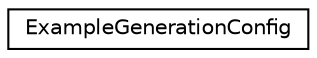 digraph "Graphical Class Hierarchy"
{
  edge [fontname="Helvetica",fontsize="10",labelfontname="Helvetica",labelfontsize="10"];
  node [fontname="Helvetica",fontsize="10",shape=record];
  rankdir="LR";
  Node0 [label="ExampleGenerationConfig",height=0.2,width=0.4,color="black", fillcolor="white", style="filled",URL="$structkaldi_1_1nnet3_1_1ExampleGenerationConfig.html"];
}

